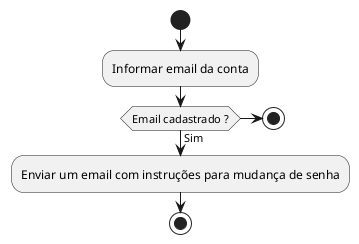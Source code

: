 @startuml
start
        :Informar email da conta;
        if (Email cadastrado ?) then (Sim)
        :Enviar um email com instruções para mudança de senha;
        else
        stop
        endif
        stop
@enduml